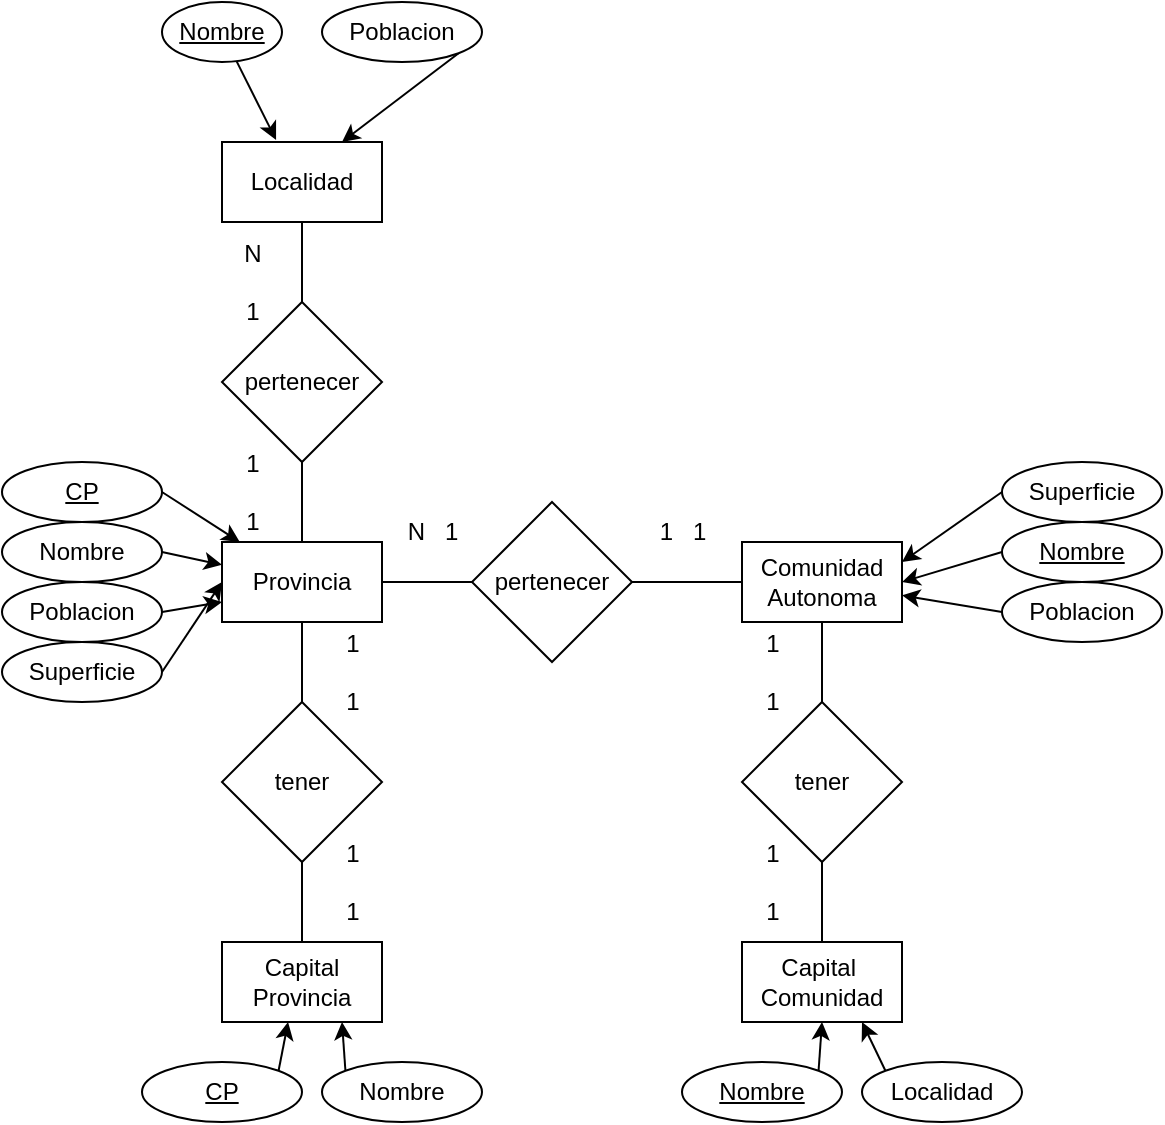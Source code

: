 <mxfile version="22.0.4" type="github">
  <diagram id="R2lEEEUBdFMjLlhIrx00" name="Page-1">
    <mxGraphModel dx="989" dy="566" grid="1" gridSize="10" guides="1" tooltips="1" connect="1" arrows="1" fold="1" page="1" pageScale="1" pageWidth="850" pageHeight="1100" math="0" shadow="0" extFonts="Permanent Marker^https://fonts.googleapis.com/css?family=Permanent+Marker">
      <root>
        <mxCell id="0" />
        <mxCell id="1" parent="0" />
        <mxCell id="IX8ZnTn2tXp243q-xPvh-1" value="Localidad" style="rounded=0;whiteSpace=wrap;html=1;" parent="1" vertex="1">
          <mxGeometry x="220" y="300" width="80" height="40" as="geometry" />
        </mxCell>
        <mxCell id="IX8ZnTn2tXp243q-xPvh-2" value="Provincia" style="rounded=0;whiteSpace=wrap;html=1;" parent="1" vertex="1">
          <mxGeometry x="220" y="500" width="80" height="40" as="geometry" />
        </mxCell>
        <mxCell id="IX8ZnTn2tXp243q-xPvh-4" value="Comunidad Autonoma" style="rounded=0;whiteSpace=wrap;html=1;" parent="1" vertex="1">
          <mxGeometry x="480" y="500" width="80" height="40" as="geometry" />
        </mxCell>
        <mxCell id="IX8ZnTn2tXp243q-xPvh-5" value="Capital Provincia" style="rounded=0;whiteSpace=wrap;html=1;" parent="1" vertex="1">
          <mxGeometry x="220" y="700" width="80" height="40" as="geometry" />
        </mxCell>
        <mxCell id="IX8ZnTn2tXp243q-xPvh-6" value="&lt;div&gt;Capital&amp;nbsp;&lt;/div&gt;&lt;div&gt;Comunidad&lt;/div&gt;" style="rounded=0;whiteSpace=wrap;html=1;" parent="1" vertex="1">
          <mxGeometry x="480" y="700" width="80" height="40" as="geometry" />
        </mxCell>
        <mxCell id="NnU2XCsi2JXOLXrrLv1i-1" style="edgeStyle=orthogonalEdgeStyle;rounded=0;orthogonalLoop=1;jettySize=auto;html=1;endArrow=none;endFill=0;" parent="1" source="IX8ZnTn2tXp243q-xPvh-7" target="IX8ZnTn2tXp243q-xPvh-2" edge="1">
          <mxGeometry relative="1" as="geometry" />
        </mxCell>
        <mxCell id="NnU2XCsi2JXOLXrrLv1i-2" style="edgeStyle=orthogonalEdgeStyle;rounded=0;orthogonalLoop=1;jettySize=auto;html=1;entryX=0.5;entryY=1;entryDx=0;entryDy=0;endArrow=none;endFill=0;" parent="1" source="IX8ZnTn2tXp243q-xPvh-7" target="IX8ZnTn2tXp243q-xPvh-1" edge="1">
          <mxGeometry relative="1" as="geometry" />
        </mxCell>
        <mxCell id="IX8ZnTn2tXp243q-xPvh-7" value="pertenecer" style="rhombus;whiteSpace=wrap;html=1;" parent="1" vertex="1">
          <mxGeometry x="220" y="380" width="80" height="80" as="geometry" />
        </mxCell>
        <mxCell id="NnU2XCsi2JXOLXrrLv1i-3" style="edgeStyle=orthogonalEdgeStyle;rounded=0;orthogonalLoop=1;jettySize=auto;html=1;endArrow=none;endFill=0;" parent="1" source="IX8ZnTn2tXp243q-xPvh-8" target="IX8ZnTn2tXp243q-xPvh-2" edge="1">
          <mxGeometry relative="1" as="geometry" />
        </mxCell>
        <mxCell id="NnU2XCsi2JXOLXrrLv1i-4" style="edgeStyle=orthogonalEdgeStyle;rounded=0;orthogonalLoop=1;jettySize=auto;html=1;entryX=0;entryY=0.5;entryDx=0;entryDy=0;endArrow=none;endFill=0;" parent="1" source="IX8ZnTn2tXp243q-xPvh-8" target="IX8ZnTn2tXp243q-xPvh-4" edge="1">
          <mxGeometry relative="1" as="geometry" />
        </mxCell>
        <mxCell id="IX8ZnTn2tXp243q-xPvh-8" value="pertenecer" style="rhombus;whiteSpace=wrap;html=1;" parent="1" vertex="1">
          <mxGeometry x="345" y="480" width="80" height="80" as="geometry" />
        </mxCell>
        <mxCell id="IX8ZnTn2tXp243q-xPvh-9" value="Nombre" style="ellipse;whiteSpace=wrap;html=1;fontStyle=4" parent="1" vertex="1">
          <mxGeometry x="190" y="230" width="60" height="30" as="geometry" />
        </mxCell>
        <mxCell id="IX8ZnTn2tXp243q-xPvh-11" style="rounded=0;orthogonalLoop=1;jettySize=auto;html=1;exitX=1;exitY=1;exitDx=0;exitDy=0;entryX=0.75;entryY=0;entryDx=0;entryDy=0;" parent="1" source="IX8ZnTn2tXp243q-xPvh-10" target="IX8ZnTn2tXp243q-xPvh-1" edge="1">
          <mxGeometry relative="1" as="geometry" />
        </mxCell>
        <mxCell id="IX8ZnTn2tXp243q-xPvh-10" value="Poblacion" style="ellipse;whiteSpace=wrap;html=1;" parent="1" vertex="1">
          <mxGeometry x="270" y="230" width="80" height="30" as="geometry" />
        </mxCell>
        <mxCell id="IX8ZnTn2tXp243q-xPvh-12" style="rounded=0;orthogonalLoop=1;jettySize=auto;html=1;entryX=0.338;entryY=-0.025;entryDx=0;entryDy=0;entryPerimeter=0;" parent="1" source="IX8ZnTn2tXp243q-xPvh-9" target="IX8ZnTn2tXp243q-xPvh-1" edge="1">
          <mxGeometry relative="1" as="geometry" />
        </mxCell>
        <mxCell id="IX8ZnTn2tXp243q-xPvh-18" style="rounded=0;orthogonalLoop=1;jettySize=auto;html=1;exitX=1;exitY=0.5;exitDx=0;exitDy=0;" parent="1" source="IX8ZnTn2tXp243q-xPvh-13" target="IX8ZnTn2tXp243q-xPvh-2" edge="1">
          <mxGeometry relative="1" as="geometry" />
        </mxCell>
        <mxCell id="IX8ZnTn2tXp243q-xPvh-13" value="Nombre" style="ellipse;whiteSpace=wrap;html=1;" parent="1" vertex="1">
          <mxGeometry x="110" y="490" width="80" height="30" as="geometry" />
        </mxCell>
        <mxCell id="IX8ZnTn2tXp243q-xPvh-19" style="rounded=0;orthogonalLoop=1;jettySize=auto;html=1;exitX=1;exitY=0.5;exitDx=0;exitDy=0;entryX=0;entryY=0.75;entryDx=0;entryDy=0;" parent="1" source="IX8ZnTn2tXp243q-xPvh-14" target="IX8ZnTn2tXp243q-xPvh-2" edge="1">
          <mxGeometry relative="1" as="geometry" />
        </mxCell>
        <mxCell id="IX8ZnTn2tXp243q-xPvh-14" value="Poblacion" style="ellipse;whiteSpace=wrap;html=1;" parent="1" vertex="1">
          <mxGeometry x="110" y="520" width="80" height="30" as="geometry" />
        </mxCell>
        <mxCell id="IX8ZnTn2tXp243q-xPvh-20" style="rounded=0;orthogonalLoop=1;jettySize=auto;html=1;exitX=1;exitY=0.5;exitDx=0;exitDy=0;entryX=0;entryY=0.5;entryDx=0;entryDy=0;" parent="1" source="IX8ZnTn2tXp243q-xPvh-15" target="IX8ZnTn2tXp243q-xPvh-2" edge="1">
          <mxGeometry relative="1" as="geometry" />
        </mxCell>
        <mxCell id="IX8ZnTn2tXp243q-xPvh-15" value="Superficie" style="ellipse;whiteSpace=wrap;html=1;" parent="1" vertex="1">
          <mxGeometry x="110" y="550" width="80" height="30" as="geometry" />
        </mxCell>
        <mxCell id="IX8ZnTn2tXp243q-xPvh-17" style="rounded=0;orthogonalLoop=1;jettySize=auto;html=1;exitX=1;exitY=0.5;exitDx=0;exitDy=0;" parent="1" source="IX8ZnTn2tXp243q-xPvh-16" target="IX8ZnTn2tXp243q-xPvh-2" edge="1">
          <mxGeometry relative="1" as="geometry" />
        </mxCell>
        <mxCell id="IX8ZnTn2tXp243q-xPvh-16" value="CP" style="ellipse;whiteSpace=wrap;html=1;fontStyle=4" parent="1" vertex="1">
          <mxGeometry x="110" y="460" width="80" height="30" as="geometry" />
        </mxCell>
        <mxCell id="IX8ZnTn2tXp243q-xPvh-28" style="rounded=0;orthogonalLoop=1;jettySize=auto;html=1;exitX=0;exitY=0.5;exitDx=0;exitDy=0;entryX=1;entryY=0.25;entryDx=0;entryDy=0;" parent="1" source="IX8ZnTn2tXp243q-xPvh-21" target="IX8ZnTn2tXp243q-xPvh-4" edge="1">
          <mxGeometry relative="1" as="geometry" />
        </mxCell>
        <mxCell id="IX8ZnTn2tXp243q-xPvh-21" value="Superficie" style="ellipse;whiteSpace=wrap;html=1;" parent="1" vertex="1">
          <mxGeometry x="610" y="460" width="80" height="30" as="geometry" />
        </mxCell>
        <mxCell id="IX8ZnTn2tXp243q-xPvh-29" style="rounded=0;orthogonalLoop=1;jettySize=auto;html=1;exitX=0;exitY=0.5;exitDx=0;exitDy=0;entryX=1;entryY=0.5;entryDx=0;entryDy=0;" parent="1" source="IX8ZnTn2tXp243q-xPvh-24" target="IX8ZnTn2tXp243q-xPvh-4" edge="1">
          <mxGeometry relative="1" as="geometry" />
        </mxCell>
        <mxCell id="IX8ZnTn2tXp243q-xPvh-24" value="Nombre" style="ellipse;whiteSpace=wrap;html=1;fontStyle=4" parent="1" vertex="1">
          <mxGeometry x="610" y="490" width="80" height="30" as="geometry" />
        </mxCell>
        <mxCell id="IX8ZnTn2tXp243q-xPvh-30" style="rounded=0;orthogonalLoop=1;jettySize=auto;html=1;exitX=0;exitY=0.5;exitDx=0;exitDy=0;" parent="1" source="IX8ZnTn2tXp243q-xPvh-25" target="IX8ZnTn2tXp243q-xPvh-4" edge="1">
          <mxGeometry relative="1" as="geometry" />
        </mxCell>
        <mxCell id="IX8ZnTn2tXp243q-xPvh-25" value="Poblacion" style="ellipse;whiteSpace=wrap;html=1;" parent="1" vertex="1">
          <mxGeometry x="610" y="520" width="80" height="30" as="geometry" />
        </mxCell>
        <mxCell id="IX8ZnTn2tXp243q-xPvh-34" style="rounded=0;orthogonalLoop=1;jettySize=auto;html=1;exitX=0;exitY=0;exitDx=0;exitDy=0;entryX=0.75;entryY=1;entryDx=0;entryDy=0;" parent="1" source="IX8ZnTn2tXp243q-xPvh-31" target="IX8ZnTn2tXp243q-xPvh-5" edge="1">
          <mxGeometry relative="1" as="geometry" />
        </mxCell>
        <mxCell id="IX8ZnTn2tXp243q-xPvh-31" value="Nombre" style="ellipse;whiteSpace=wrap;html=1;" parent="1" vertex="1">
          <mxGeometry x="270" y="760" width="80" height="30" as="geometry" />
        </mxCell>
        <mxCell id="IX8ZnTn2tXp243q-xPvh-32" value="CP" style="ellipse;whiteSpace=wrap;html=1;fontStyle=4" parent="1" vertex="1">
          <mxGeometry x="180" y="760" width="80" height="30" as="geometry" />
        </mxCell>
        <mxCell id="IX8ZnTn2tXp243q-xPvh-33" style="rounded=0;orthogonalLoop=1;jettySize=auto;html=1;exitX=1;exitY=0;exitDx=0;exitDy=0;entryX=0.413;entryY=1;entryDx=0;entryDy=0;entryPerimeter=0;" parent="1" source="IX8ZnTn2tXp243q-xPvh-32" target="IX8ZnTn2tXp243q-xPvh-5" edge="1">
          <mxGeometry relative="1" as="geometry" />
        </mxCell>
        <mxCell id="IX8ZnTn2tXp243q-xPvh-37" style="rounded=0;orthogonalLoop=1;jettySize=auto;html=1;exitX=1;exitY=0;exitDx=0;exitDy=0;entryX=0.5;entryY=1;entryDx=0;entryDy=0;" parent="1" source="IX8ZnTn2tXp243q-xPvh-35" target="IX8ZnTn2tXp243q-xPvh-6" edge="1">
          <mxGeometry relative="1" as="geometry" />
        </mxCell>
        <mxCell id="IX8ZnTn2tXp243q-xPvh-35" value="Nombre" style="ellipse;whiteSpace=wrap;html=1;fontStyle=4" parent="1" vertex="1">
          <mxGeometry x="450" y="760" width="80" height="30" as="geometry" />
        </mxCell>
        <mxCell id="IX8ZnTn2tXp243q-xPvh-38" style="rounded=0;orthogonalLoop=1;jettySize=auto;html=1;exitX=0;exitY=0;exitDx=0;exitDy=0;entryX=0.75;entryY=1;entryDx=0;entryDy=0;" parent="1" source="IX8ZnTn2tXp243q-xPvh-36" target="IX8ZnTn2tXp243q-xPvh-6" edge="1">
          <mxGeometry relative="1" as="geometry" />
        </mxCell>
        <mxCell id="IX8ZnTn2tXp243q-xPvh-36" value="Localidad" style="ellipse;whiteSpace=wrap;html=1;" parent="1" vertex="1">
          <mxGeometry x="540" y="760" width="80" height="30" as="geometry" />
        </mxCell>
        <mxCell id="NnU2XCsi2JXOLXrrLv1i-7" style="edgeStyle=orthogonalEdgeStyle;rounded=0;orthogonalLoop=1;jettySize=auto;html=1;entryX=0.5;entryY=0;entryDx=0;entryDy=0;endArrow=none;endFill=0;" parent="1" source="NnU2XCsi2JXOLXrrLv1i-6" target="IX8ZnTn2tXp243q-xPvh-5" edge="1">
          <mxGeometry relative="1" as="geometry" />
        </mxCell>
        <mxCell id="NnU2XCsi2JXOLXrrLv1i-8" style="edgeStyle=orthogonalEdgeStyle;rounded=0;orthogonalLoop=1;jettySize=auto;html=1;entryX=0.5;entryY=1;entryDx=0;entryDy=0;endArrow=none;endFill=0;" parent="1" source="NnU2XCsi2JXOLXrrLv1i-6" target="IX8ZnTn2tXp243q-xPvh-2" edge="1">
          <mxGeometry relative="1" as="geometry" />
        </mxCell>
        <mxCell id="NnU2XCsi2JXOLXrrLv1i-6" value="tener" style="rhombus;whiteSpace=wrap;html=1;" parent="1" vertex="1">
          <mxGeometry x="220" y="580" width="80" height="80" as="geometry" />
        </mxCell>
        <mxCell id="NnU2XCsi2JXOLXrrLv1i-10" style="edgeStyle=orthogonalEdgeStyle;rounded=0;orthogonalLoop=1;jettySize=auto;html=1;entryX=0.5;entryY=1;entryDx=0;entryDy=0;endArrow=none;endFill=0;" parent="1" source="NnU2XCsi2JXOLXrrLv1i-9" target="IX8ZnTn2tXp243q-xPvh-4" edge="1">
          <mxGeometry relative="1" as="geometry" />
        </mxCell>
        <mxCell id="NnU2XCsi2JXOLXrrLv1i-11" style="edgeStyle=orthogonalEdgeStyle;rounded=0;orthogonalLoop=1;jettySize=auto;html=1;entryX=0.5;entryY=0;entryDx=0;entryDy=0;endArrow=none;endFill=0;" parent="1" source="NnU2XCsi2JXOLXrrLv1i-9" target="IX8ZnTn2tXp243q-xPvh-6" edge="1">
          <mxGeometry relative="1" as="geometry" />
        </mxCell>
        <mxCell id="NnU2XCsi2JXOLXrrLv1i-9" value="tener" style="rhombus;whiteSpace=wrap;html=1;" parent="1" vertex="1">
          <mxGeometry x="480" y="580" width="80" height="80" as="geometry" />
        </mxCell>
        <mxCell id="NnU2XCsi2JXOLXrrLv1i-12" value="N&amp;nbsp;&amp;nbsp; 1" style="text;html=1;align=center;verticalAlign=middle;resizable=0;points=[];autosize=1;strokeColor=none;fillColor=none;" parent="1" vertex="1">
          <mxGeometry x="300" y="480" width="50" height="30" as="geometry" />
        </mxCell>
        <mxCell id="NnU2XCsi2JXOLXrrLv1i-13" value="1&amp;nbsp;&amp;nbsp; 1" style="text;html=1;align=center;verticalAlign=middle;resizable=0;points=[];autosize=1;strokeColor=none;fillColor=none;" parent="1" vertex="1">
          <mxGeometry x="425" y="480" width="50" height="30" as="geometry" />
        </mxCell>
        <mxCell id="NnU2XCsi2JXOLXrrLv1i-14" value="&lt;div&gt;1&lt;/div&gt;&lt;div&gt;&lt;br&gt;&lt;/div&gt;&lt;div&gt;1&lt;/div&gt;" style="text;html=1;align=center;verticalAlign=middle;resizable=0;points=[];autosize=1;strokeColor=none;fillColor=none;" parent="1" vertex="1">
          <mxGeometry x="270" y="535" width="30" height="60" as="geometry" />
        </mxCell>
        <mxCell id="NnU2XCsi2JXOLXrrLv1i-15" value="&lt;div&gt;1&lt;/div&gt;&lt;div&gt;&lt;br&gt;&lt;/div&gt;&lt;div&gt;1&lt;/div&gt;" style="text;html=1;align=center;verticalAlign=middle;resizable=0;points=[];autosize=1;strokeColor=none;fillColor=none;" parent="1" vertex="1">
          <mxGeometry x="270" y="640" width="30" height="60" as="geometry" />
        </mxCell>
        <mxCell id="NnU2XCsi2JXOLXrrLv1i-16" value="&lt;div&gt;1&lt;/div&gt;&lt;div&gt;&lt;br&gt;&lt;/div&gt;&lt;div&gt;1&lt;/div&gt;" style="text;html=1;align=center;verticalAlign=middle;resizable=0;points=[];autosize=1;strokeColor=none;fillColor=none;" parent="1" vertex="1">
          <mxGeometry x="480" y="535" width="30" height="60" as="geometry" />
        </mxCell>
        <mxCell id="NnU2XCsi2JXOLXrrLv1i-17" value="&lt;div&gt;1&lt;/div&gt;&lt;div&gt;&lt;br&gt;&lt;/div&gt;&lt;div&gt;1&lt;/div&gt;" style="text;html=1;align=center;verticalAlign=middle;resizable=0;points=[];autosize=1;strokeColor=none;fillColor=none;" parent="1" vertex="1">
          <mxGeometry x="480" y="640" width="30" height="60" as="geometry" />
        </mxCell>
        <mxCell id="NnU2XCsi2JXOLXrrLv1i-18" value="&lt;div&gt;N&lt;br&gt;&lt;/div&gt;&lt;div&gt;&lt;br&gt;&lt;/div&gt;&lt;div&gt;1&lt;/div&gt;" style="text;html=1;align=center;verticalAlign=middle;resizable=0;points=[];autosize=1;strokeColor=none;fillColor=none;" parent="1" vertex="1">
          <mxGeometry x="220" y="340" width="30" height="60" as="geometry" />
        </mxCell>
        <mxCell id="NnU2XCsi2JXOLXrrLv1i-19" value="&lt;div&gt;1&lt;/div&gt;&lt;div&gt;&lt;br&gt;&lt;/div&gt;&lt;div&gt;1&lt;br&gt;&lt;/div&gt;" style="text;html=1;align=center;verticalAlign=middle;resizable=0;points=[];autosize=1;strokeColor=none;fillColor=none;" parent="1" vertex="1">
          <mxGeometry x="220" y="445" width="30" height="60" as="geometry" />
        </mxCell>
      </root>
    </mxGraphModel>
  </diagram>
</mxfile>
